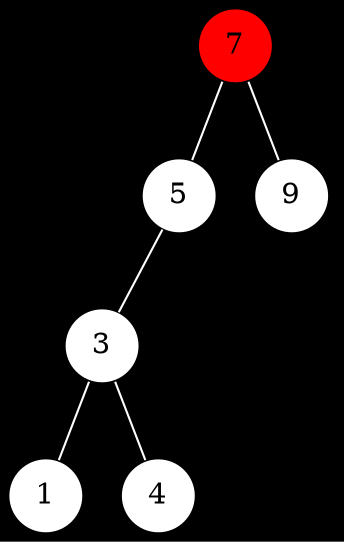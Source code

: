 graph g {
    bgcolor = black;
    7 -- 5 [color = white];
    7 -- 9 [color = white];
    5 -- 3 [color = white];
    3 -- 1 [color = white];
    3 -- 4 [color = white];
    5 -- NULL [style = "invis"];
    1 [shape = circle, style = filled, fillcolor = white];
    3 [shape = circle, style = filled, fillcolor = white];
    5 [shape = circle, style = filled, fillcolor = white];
    7 [shape = circle, style = filled, fillcolor = red];
    9 [shape = circle, style = filled, fillcolor = white];
    4 [shape = circle, style = filled, fillcolor = white];
    NULL [style = "invis"];
}

//dot lrl1.dot | gvpr -c -f binarytree.gvpr | neato -n -Tpng -o lrl1.png